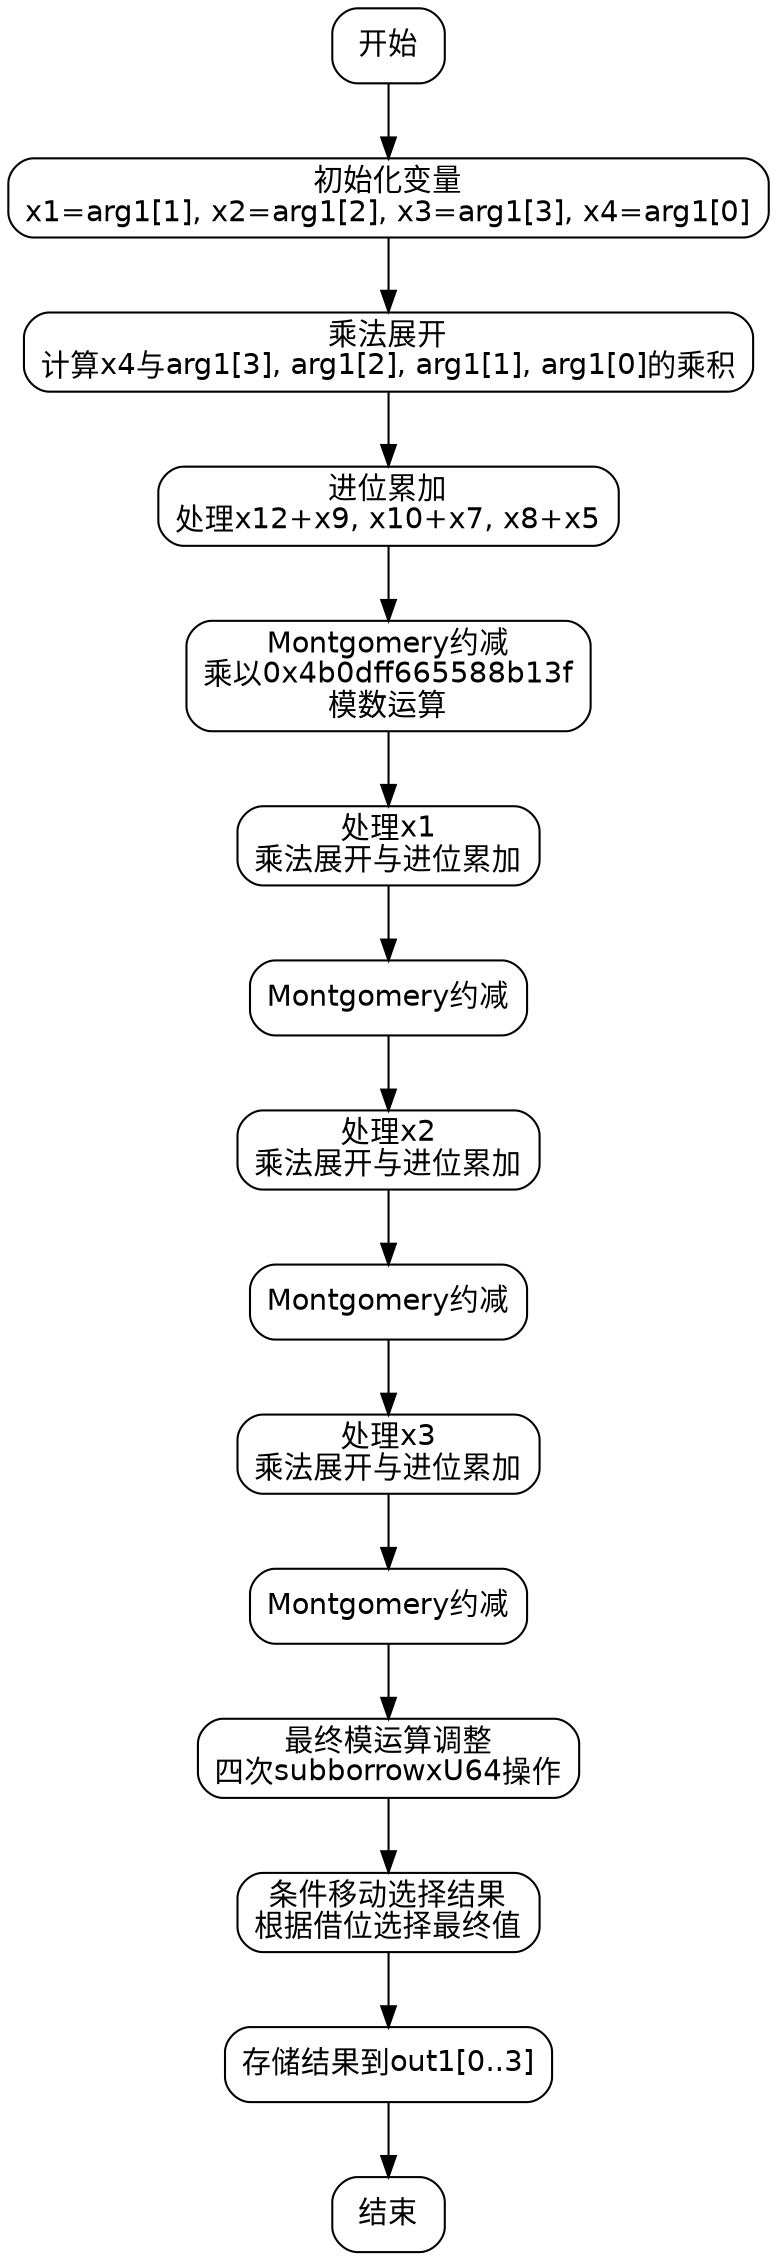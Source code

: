 
digraph flowchart {
    node [shape=rectangle, style="rounded", fontname="Helvetica"];
    edge [fontname="Helvetica"];

    start [label="开始"];
    init [label="初始化变量\nx1=arg1[1], x2=arg1[2], x3=arg1[3], x4=arg1[0]"];
    mul_x4 [label="乘法展开\n计算x4与arg1[3], arg1[2], arg1[1], arg1[0]的乘积"];
    add_carry1 [label="进位累加\n处理x12+x9, x10+x7, x8+x5"];
    montgomery_reduce1 [label="Montgomery约减\n乘以0x4b0dff665588b13f\n模数运算"];
    mul_x1 [label="处理x1\n乘法展开与进位累加"];
    montgomery_reduce2 [label="Montgomery约减"];
    mul_x2 [label="处理x2\n乘法展开与进位累加"];
    montgomery_reduce3 [label="Montgomery约减"];
    mul_x3 [label="处理x3\n乘法展开与进位累加"];
    montgomery_reduce4 [label="Montgomery约减"];
    final_sub [label="最终模运算调整\n四次subborrowxU64操作"];
    cmovznz [label="条件移动选择结果\n根据借位选择最终值"];
    output [label="存储结果到out1[0..3]"];
    end [label="结束"];

    start -> init;
    init -> mul_x4;
    mul_x4 -> add_carry1;
    add_carry1 -> montgomery_reduce1;
    montgomery_reduce1 -> mul_x1;
    mul_x1 -> montgomery_reduce2;
    montgomery_reduce2 -> mul_x2;
    mul_x2 -> montgomery_reduce3;
    montgomery_reduce3 -> mul_x3;
    mul_x3 -> montgomery_reduce4;
    montgomery_reduce4 -> final_sub;
    final_sub -> cmovznz;
    cmovznz -> output;
    output -> end;
}
